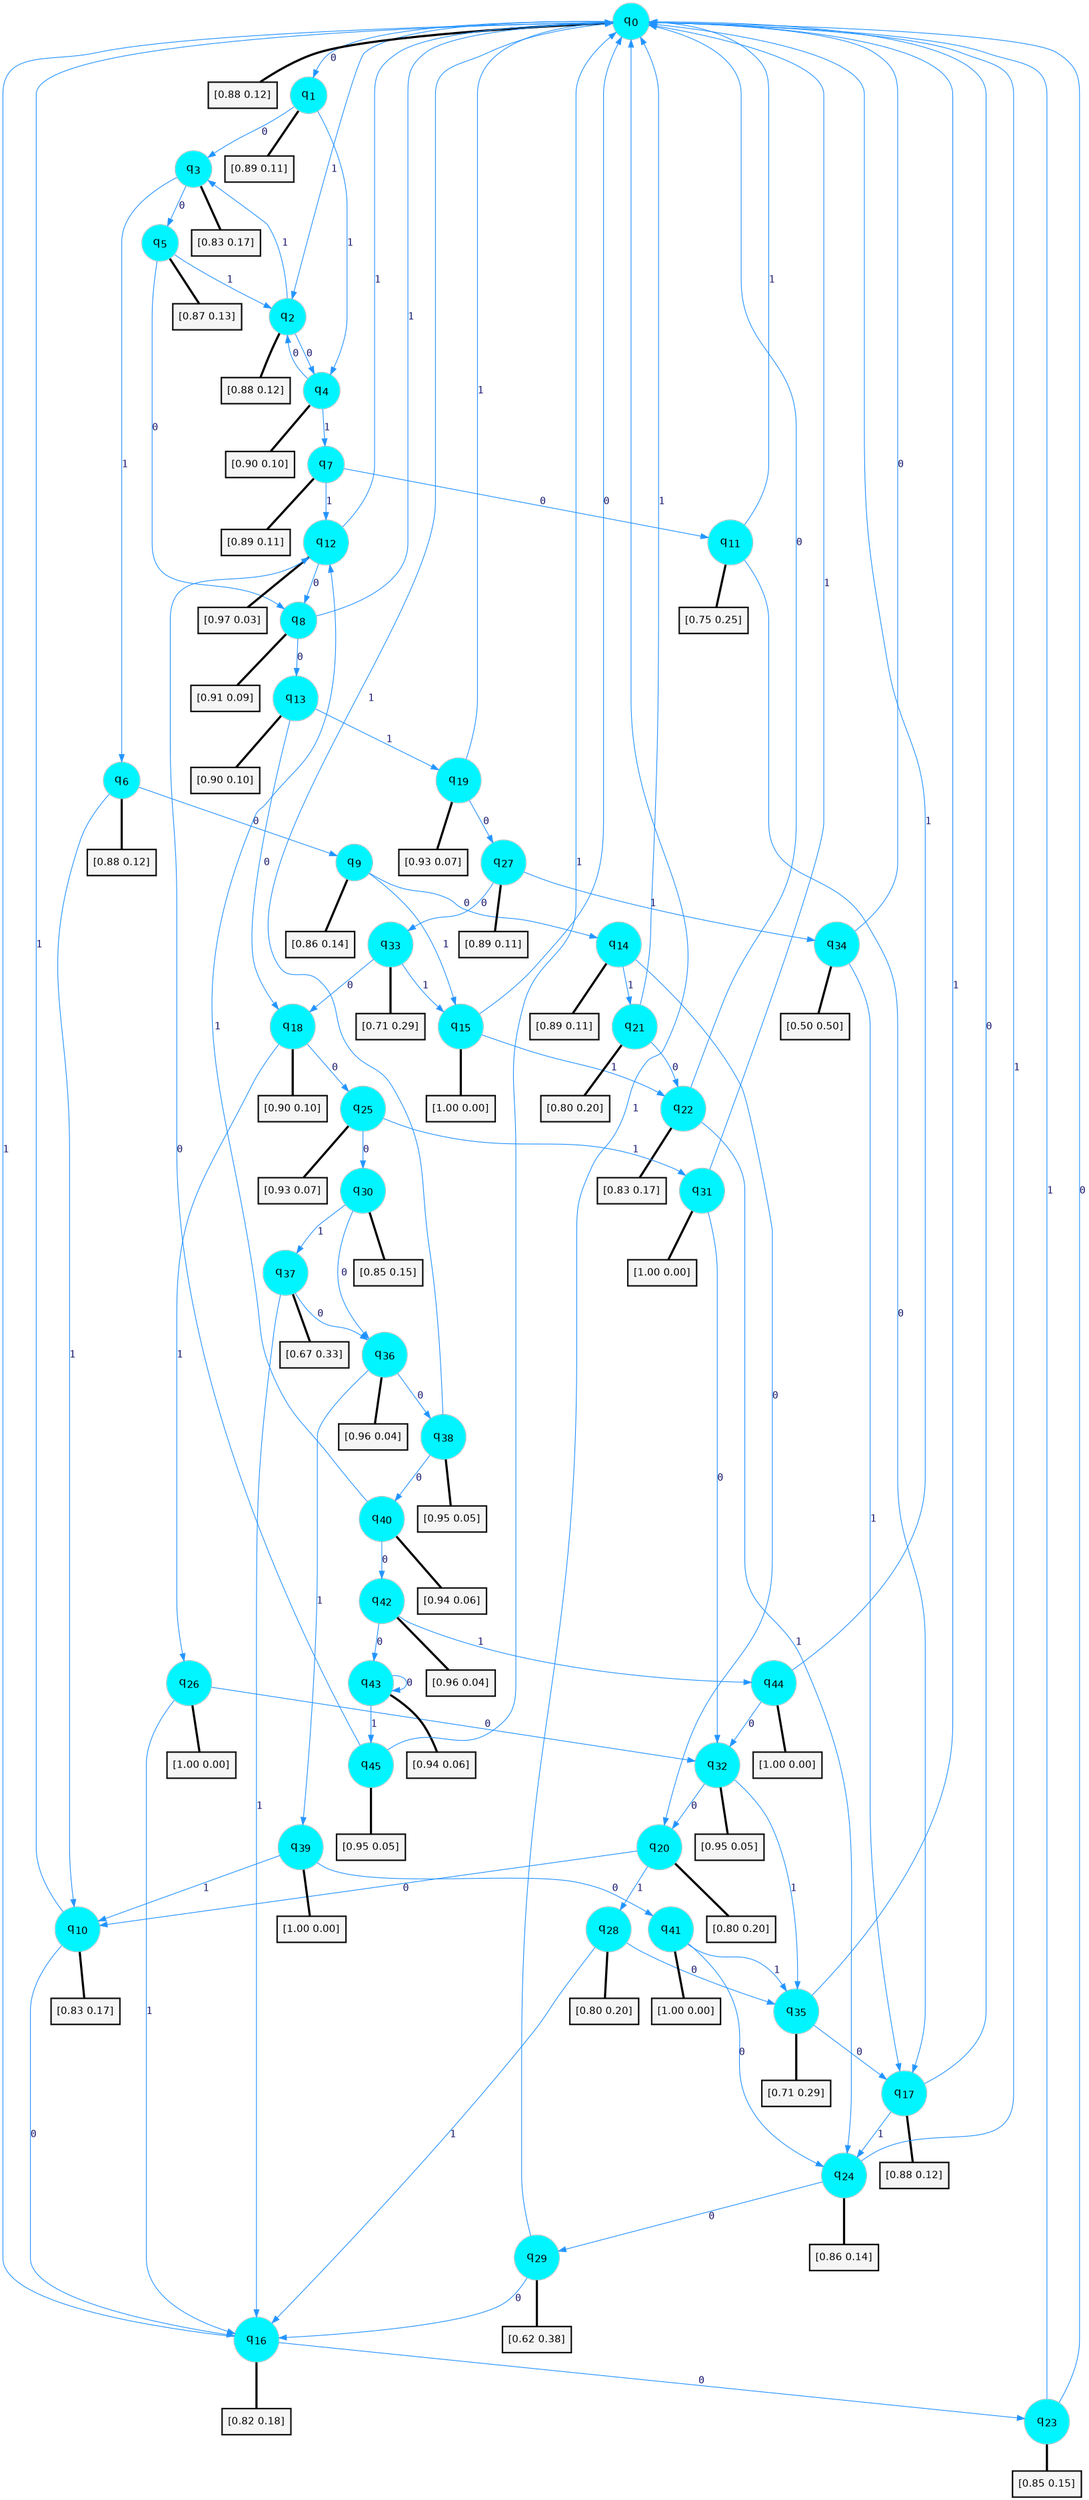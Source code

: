 digraph G {
graph [
bgcolor=transparent, dpi=300, rankdir=TD, size="40,25"];
node [
color=gray, fillcolor=turquoise1, fontcolor=black, fontname=Helvetica, fontsize=16, fontweight=bold, shape=circle, style=filled];
edge [
arrowsize=1, color=dodgerblue1, fontcolor=midnightblue, fontname=courier, fontweight=bold, penwidth=1, style=solid, weight=20];
0[label=<q<SUB>0</SUB>>];
1[label=<q<SUB>1</SUB>>];
2[label=<q<SUB>2</SUB>>];
3[label=<q<SUB>3</SUB>>];
4[label=<q<SUB>4</SUB>>];
5[label=<q<SUB>5</SUB>>];
6[label=<q<SUB>6</SUB>>];
7[label=<q<SUB>7</SUB>>];
8[label=<q<SUB>8</SUB>>];
9[label=<q<SUB>9</SUB>>];
10[label=<q<SUB>10</SUB>>];
11[label=<q<SUB>11</SUB>>];
12[label=<q<SUB>12</SUB>>];
13[label=<q<SUB>13</SUB>>];
14[label=<q<SUB>14</SUB>>];
15[label=<q<SUB>15</SUB>>];
16[label=<q<SUB>16</SUB>>];
17[label=<q<SUB>17</SUB>>];
18[label=<q<SUB>18</SUB>>];
19[label=<q<SUB>19</SUB>>];
20[label=<q<SUB>20</SUB>>];
21[label=<q<SUB>21</SUB>>];
22[label=<q<SUB>22</SUB>>];
23[label=<q<SUB>23</SUB>>];
24[label=<q<SUB>24</SUB>>];
25[label=<q<SUB>25</SUB>>];
26[label=<q<SUB>26</SUB>>];
27[label=<q<SUB>27</SUB>>];
28[label=<q<SUB>28</SUB>>];
29[label=<q<SUB>29</SUB>>];
30[label=<q<SUB>30</SUB>>];
31[label=<q<SUB>31</SUB>>];
32[label=<q<SUB>32</SUB>>];
33[label=<q<SUB>33</SUB>>];
34[label=<q<SUB>34</SUB>>];
35[label=<q<SUB>35</SUB>>];
36[label=<q<SUB>36</SUB>>];
37[label=<q<SUB>37</SUB>>];
38[label=<q<SUB>38</SUB>>];
39[label=<q<SUB>39</SUB>>];
40[label=<q<SUB>40</SUB>>];
41[label=<q<SUB>41</SUB>>];
42[label=<q<SUB>42</SUB>>];
43[label=<q<SUB>43</SUB>>];
44[label=<q<SUB>44</SUB>>];
45[label=<q<SUB>45</SUB>>];
46[label="[0.88 0.12]", shape=box,fontcolor=black, fontname=Helvetica, fontsize=14, penwidth=2, fillcolor=whitesmoke,color=black];
47[label="[0.89 0.11]", shape=box,fontcolor=black, fontname=Helvetica, fontsize=14, penwidth=2, fillcolor=whitesmoke,color=black];
48[label="[0.88 0.12]", shape=box,fontcolor=black, fontname=Helvetica, fontsize=14, penwidth=2, fillcolor=whitesmoke,color=black];
49[label="[0.83 0.17]", shape=box,fontcolor=black, fontname=Helvetica, fontsize=14, penwidth=2, fillcolor=whitesmoke,color=black];
50[label="[0.90 0.10]", shape=box,fontcolor=black, fontname=Helvetica, fontsize=14, penwidth=2, fillcolor=whitesmoke,color=black];
51[label="[0.87 0.13]", shape=box,fontcolor=black, fontname=Helvetica, fontsize=14, penwidth=2, fillcolor=whitesmoke,color=black];
52[label="[0.88 0.12]", shape=box,fontcolor=black, fontname=Helvetica, fontsize=14, penwidth=2, fillcolor=whitesmoke,color=black];
53[label="[0.89 0.11]", shape=box,fontcolor=black, fontname=Helvetica, fontsize=14, penwidth=2, fillcolor=whitesmoke,color=black];
54[label="[0.91 0.09]", shape=box,fontcolor=black, fontname=Helvetica, fontsize=14, penwidth=2, fillcolor=whitesmoke,color=black];
55[label="[0.86 0.14]", shape=box,fontcolor=black, fontname=Helvetica, fontsize=14, penwidth=2, fillcolor=whitesmoke,color=black];
56[label="[0.83 0.17]", shape=box,fontcolor=black, fontname=Helvetica, fontsize=14, penwidth=2, fillcolor=whitesmoke,color=black];
57[label="[0.75 0.25]", shape=box,fontcolor=black, fontname=Helvetica, fontsize=14, penwidth=2, fillcolor=whitesmoke,color=black];
58[label="[0.97 0.03]", shape=box,fontcolor=black, fontname=Helvetica, fontsize=14, penwidth=2, fillcolor=whitesmoke,color=black];
59[label="[0.90 0.10]", shape=box,fontcolor=black, fontname=Helvetica, fontsize=14, penwidth=2, fillcolor=whitesmoke,color=black];
60[label="[0.89 0.11]", shape=box,fontcolor=black, fontname=Helvetica, fontsize=14, penwidth=2, fillcolor=whitesmoke,color=black];
61[label="[1.00 0.00]", shape=box,fontcolor=black, fontname=Helvetica, fontsize=14, penwidth=2, fillcolor=whitesmoke,color=black];
62[label="[0.82 0.18]", shape=box,fontcolor=black, fontname=Helvetica, fontsize=14, penwidth=2, fillcolor=whitesmoke,color=black];
63[label="[0.88 0.12]", shape=box,fontcolor=black, fontname=Helvetica, fontsize=14, penwidth=2, fillcolor=whitesmoke,color=black];
64[label="[0.90 0.10]", shape=box,fontcolor=black, fontname=Helvetica, fontsize=14, penwidth=2, fillcolor=whitesmoke,color=black];
65[label="[0.93 0.07]", shape=box,fontcolor=black, fontname=Helvetica, fontsize=14, penwidth=2, fillcolor=whitesmoke,color=black];
66[label="[0.80 0.20]", shape=box,fontcolor=black, fontname=Helvetica, fontsize=14, penwidth=2, fillcolor=whitesmoke,color=black];
67[label="[0.80 0.20]", shape=box,fontcolor=black, fontname=Helvetica, fontsize=14, penwidth=2, fillcolor=whitesmoke,color=black];
68[label="[0.83 0.17]", shape=box,fontcolor=black, fontname=Helvetica, fontsize=14, penwidth=2, fillcolor=whitesmoke,color=black];
69[label="[0.85 0.15]", shape=box,fontcolor=black, fontname=Helvetica, fontsize=14, penwidth=2, fillcolor=whitesmoke,color=black];
70[label="[0.86 0.14]", shape=box,fontcolor=black, fontname=Helvetica, fontsize=14, penwidth=2, fillcolor=whitesmoke,color=black];
71[label="[0.93 0.07]", shape=box,fontcolor=black, fontname=Helvetica, fontsize=14, penwidth=2, fillcolor=whitesmoke,color=black];
72[label="[1.00 0.00]", shape=box,fontcolor=black, fontname=Helvetica, fontsize=14, penwidth=2, fillcolor=whitesmoke,color=black];
73[label="[0.89 0.11]", shape=box,fontcolor=black, fontname=Helvetica, fontsize=14, penwidth=2, fillcolor=whitesmoke,color=black];
74[label="[0.80 0.20]", shape=box,fontcolor=black, fontname=Helvetica, fontsize=14, penwidth=2, fillcolor=whitesmoke,color=black];
75[label="[0.62 0.38]", shape=box,fontcolor=black, fontname=Helvetica, fontsize=14, penwidth=2, fillcolor=whitesmoke,color=black];
76[label="[0.85 0.15]", shape=box,fontcolor=black, fontname=Helvetica, fontsize=14, penwidth=2, fillcolor=whitesmoke,color=black];
77[label="[1.00 0.00]", shape=box,fontcolor=black, fontname=Helvetica, fontsize=14, penwidth=2, fillcolor=whitesmoke,color=black];
78[label="[0.95 0.05]", shape=box,fontcolor=black, fontname=Helvetica, fontsize=14, penwidth=2, fillcolor=whitesmoke,color=black];
79[label="[0.71 0.29]", shape=box,fontcolor=black, fontname=Helvetica, fontsize=14, penwidth=2, fillcolor=whitesmoke,color=black];
80[label="[0.50 0.50]", shape=box,fontcolor=black, fontname=Helvetica, fontsize=14, penwidth=2, fillcolor=whitesmoke,color=black];
81[label="[0.71 0.29]", shape=box,fontcolor=black, fontname=Helvetica, fontsize=14, penwidth=2, fillcolor=whitesmoke,color=black];
82[label="[0.96 0.04]", shape=box,fontcolor=black, fontname=Helvetica, fontsize=14, penwidth=2, fillcolor=whitesmoke,color=black];
83[label="[0.67 0.33]", shape=box,fontcolor=black, fontname=Helvetica, fontsize=14, penwidth=2, fillcolor=whitesmoke,color=black];
84[label="[0.95 0.05]", shape=box,fontcolor=black, fontname=Helvetica, fontsize=14, penwidth=2, fillcolor=whitesmoke,color=black];
85[label="[1.00 0.00]", shape=box,fontcolor=black, fontname=Helvetica, fontsize=14, penwidth=2, fillcolor=whitesmoke,color=black];
86[label="[0.94 0.06]", shape=box,fontcolor=black, fontname=Helvetica, fontsize=14, penwidth=2, fillcolor=whitesmoke,color=black];
87[label="[1.00 0.00]", shape=box,fontcolor=black, fontname=Helvetica, fontsize=14, penwidth=2, fillcolor=whitesmoke,color=black];
88[label="[0.96 0.04]", shape=box,fontcolor=black, fontname=Helvetica, fontsize=14, penwidth=2, fillcolor=whitesmoke,color=black];
89[label="[0.94 0.06]", shape=box,fontcolor=black, fontname=Helvetica, fontsize=14, penwidth=2, fillcolor=whitesmoke,color=black];
90[label="[1.00 0.00]", shape=box,fontcolor=black, fontname=Helvetica, fontsize=14, penwidth=2, fillcolor=whitesmoke,color=black];
91[label="[0.95 0.05]", shape=box,fontcolor=black, fontname=Helvetica, fontsize=14, penwidth=2, fillcolor=whitesmoke,color=black];
0->1 [label=0];
0->2 [label=1];
0->46 [arrowhead=none, penwidth=3,color=black];
1->3 [label=0];
1->4 [label=1];
1->47 [arrowhead=none, penwidth=3,color=black];
2->4 [label=0];
2->3 [label=1];
2->48 [arrowhead=none, penwidth=3,color=black];
3->5 [label=0];
3->6 [label=1];
3->49 [arrowhead=none, penwidth=3,color=black];
4->2 [label=0];
4->7 [label=1];
4->50 [arrowhead=none, penwidth=3,color=black];
5->8 [label=0];
5->2 [label=1];
5->51 [arrowhead=none, penwidth=3,color=black];
6->9 [label=0];
6->10 [label=1];
6->52 [arrowhead=none, penwidth=3,color=black];
7->11 [label=0];
7->12 [label=1];
7->53 [arrowhead=none, penwidth=3,color=black];
8->13 [label=0];
8->0 [label=1];
8->54 [arrowhead=none, penwidth=3,color=black];
9->14 [label=0];
9->15 [label=1];
9->55 [arrowhead=none, penwidth=3,color=black];
10->16 [label=0];
10->0 [label=1];
10->56 [arrowhead=none, penwidth=3,color=black];
11->17 [label=0];
11->0 [label=1];
11->57 [arrowhead=none, penwidth=3,color=black];
12->8 [label=0];
12->0 [label=1];
12->58 [arrowhead=none, penwidth=3,color=black];
13->18 [label=0];
13->19 [label=1];
13->59 [arrowhead=none, penwidth=3,color=black];
14->20 [label=0];
14->21 [label=1];
14->60 [arrowhead=none, penwidth=3,color=black];
15->0 [label=0];
15->22 [label=1];
15->61 [arrowhead=none, penwidth=3,color=black];
16->23 [label=0];
16->0 [label=1];
16->62 [arrowhead=none, penwidth=3,color=black];
17->0 [label=0];
17->24 [label=1];
17->63 [arrowhead=none, penwidth=3,color=black];
18->25 [label=0];
18->26 [label=1];
18->64 [arrowhead=none, penwidth=3,color=black];
19->27 [label=0];
19->0 [label=1];
19->65 [arrowhead=none, penwidth=3,color=black];
20->10 [label=0];
20->28 [label=1];
20->66 [arrowhead=none, penwidth=3,color=black];
21->22 [label=0];
21->0 [label=1];
21->67 [arrowhead=none, penwidth=3,color=black];
22->0 [label=0];
22->24 [label=1];
22->68 [arrowhead=none, penwidth=3,color=black];
23->0 [label=0];
23->0 [label=1];
23->69 [arrowhead=none, penwidth=3,color=black];
24->29 [label=0];
24->0 [label=1];
24->70 [arrowhead=none, penwidth=3,color=black];
25->30 [label=0];
25->31 [label=1];
25->71 [arrowhead=none, penwidth=3,color=black];
26->32 [label=0];
26->16 [label=1];
26->72 [arrowhead=none, penwidth=3,color=black];
27->33 [label=0];
27->34 [label=1];
27->73 [arrowhead=none, penwidth=3,color=black];
28->35 [label=0];
28->16 [label=1];
28->74 [arrowhead=none, penwidth=3,color=black];
29->16 [label=0];
29->0 [label=1];
29->75 [arrowhead=none, penwidth=3,color=black];
30->36 [label=0];
30->37 [label=1];
30->76 [arrowhead=none, penwidth=3,color=black];
31->32 [label=0];
31->0 [label=1];
31->77 [arrowhead=none, penwidth=3,color=black];
32->20 [label=0];
32->35 [label=1];
32->78 [arrowhead=none, penwidth=3,color=black];
33->18 [label=0];
33->15 [label=1];
33->79 [arrowhead=none, penwidth=3,color=black];
34->0 [label=0];
34->17 [label=1];
34->80 [arrowhead=none, penwidth=3,color=black];
35->17 [label=0];
35->0 [label=1];
35->81 [arrowhead=none, penwidth=3,color=black];
36->38 [label=0];
36->39 [label=1];
36->82 [arrowhead=none, penwidth=3,color=black];
37->36 [label=0];
37->16 [label=1];
37->83 [arrowhead=none, penwidth=3,color=black];
38->40 [label=0];
38->0 [label=1];
38->84 [arrowhead=none, penwidth=3,color=black];
39->41 [label=0];
39->10 [label=1];
39->85 [arrowhead=none, penwidth=3,color=black];
40->42 [label=0];
40->12 [label=1];
40->86 [arrowhead=none, penwidth=3,color=black];
41->24 [label=0];
41->35 [label=1];
41->87 [arrowhead=none, penwidth=3,color=black];
42->43 [label=0];
42->44 [label=1];
42->88 [arrowhead=none, penwidth=3,color=black];
43->43 [label=0];
43->45 [label=1];
43->89 [arrowhead=none, penwidth=3,color=black];
44->32 [label=0];
44->0 [label=1];
44->90 [arrowhead=none, penwidth=3,color=black];
45->12 [label=0];
45->0 [label=1];
45->91 [arrowhead=none, penwidth=3,color=black];
}
